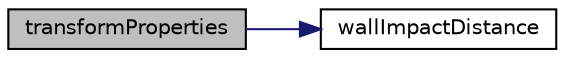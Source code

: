 digraph "transformProperties"
{
  bgcolor="transparent";
  edge [fontname="Helvetica",fontsize="10",labelfontname="Helvetica",labelfontsize="10"];
  node [fontname="Helvetica",fontsize="10",shape=record];
  rankdir="LR";
  Node1 [label="transformProperties",height=0.2,width=0.4,color="black", fillcolor="grey75", style="filled", fontcolor="black"];
  Node1 -> Node2 [color="midnightblue",fontsize="10",style="solid",fontname="Helvetica"];
  Node2 [label="wallImpactDistance",height=0.2,width=0.4,color="black",URL="$a01262.html#a73aee8a46fedc7285603c45bdeab6689",tooltip="The nearest distance to a wall that the particle can be. "];
}
